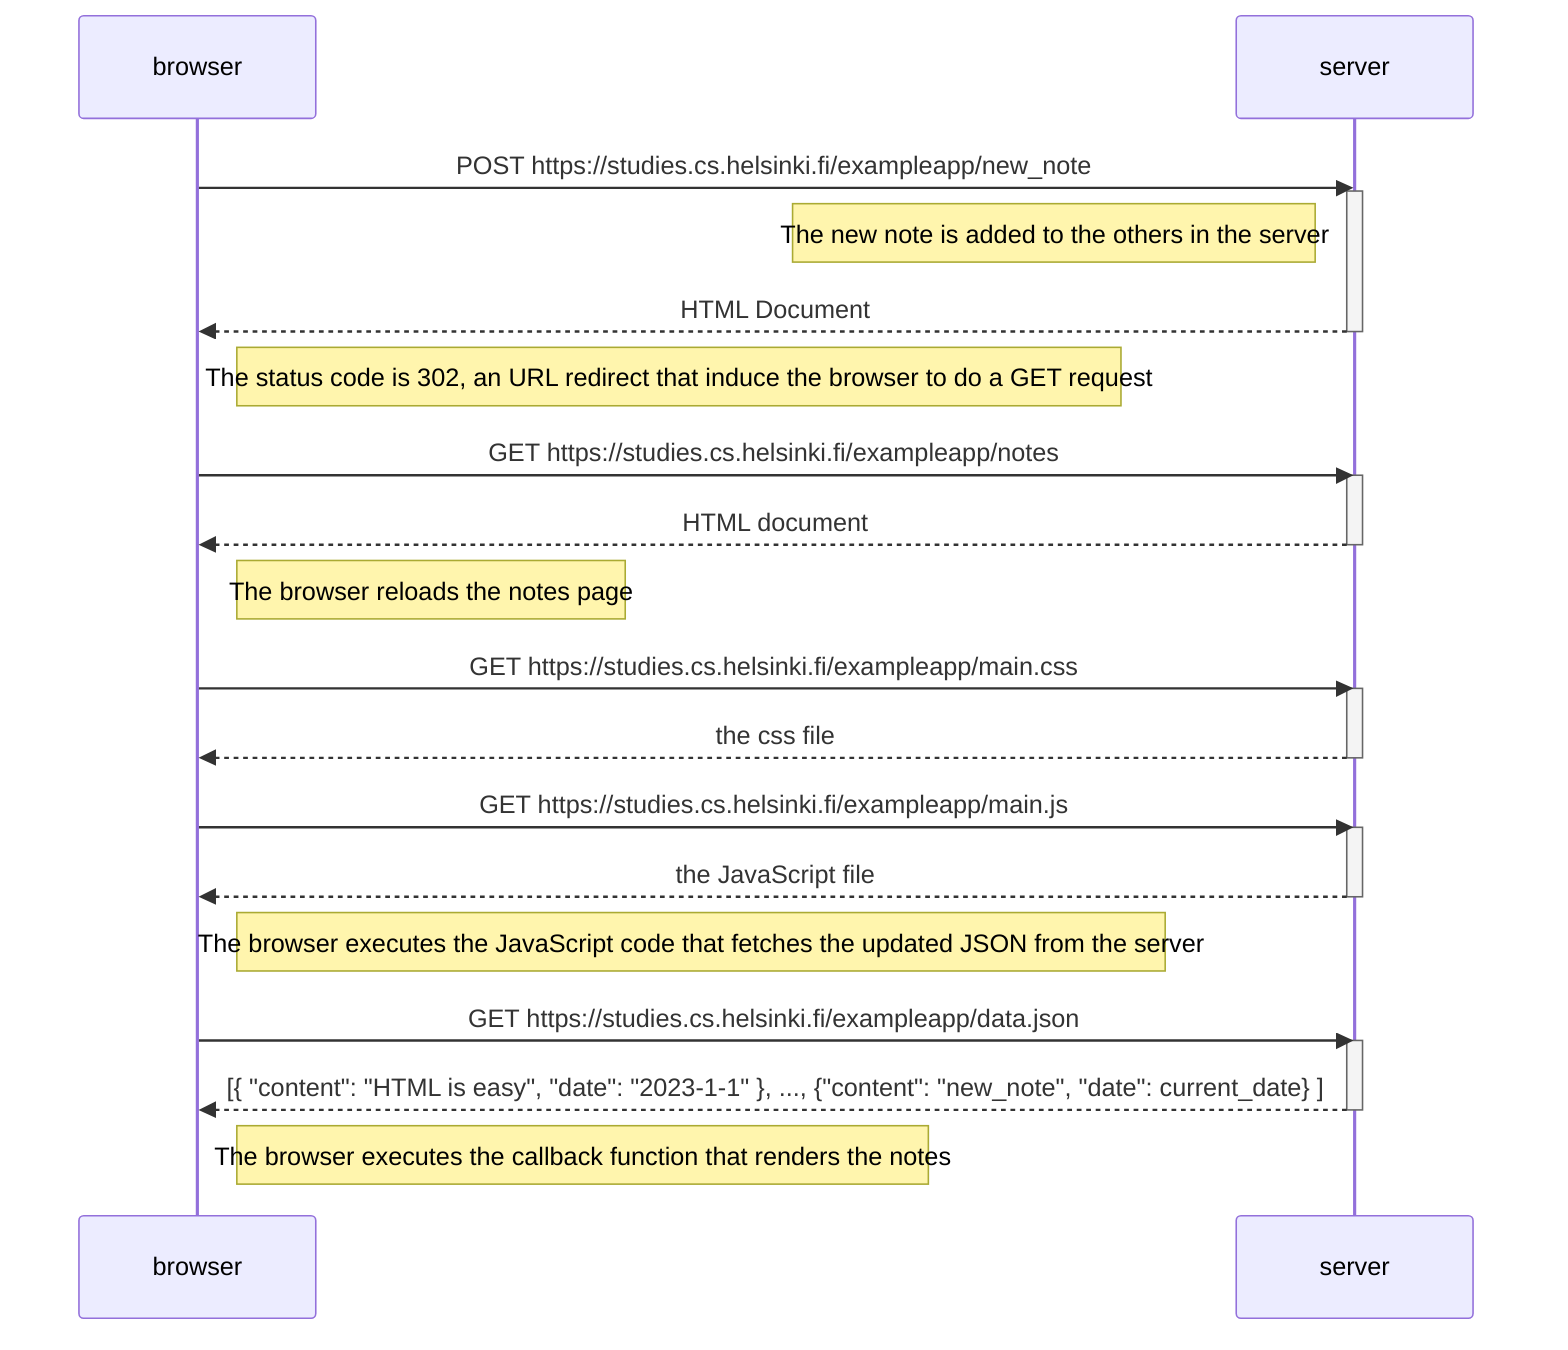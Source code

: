 sequenceDiagram
    participant browser
    participant server

    browser->>server: POST https://studies.cs.helsinki.fi/exampleapp/new_note
    activate server
    Note left of server: The new note is added to the others in the server
    server-->>browser: HTML Document
    deactivate server
    Note right of browser: The status code is 302, an URL redirect that induce the browser to do a GET request

    browser->>server: GET https://studies.cs.helsinki.fi/exampleapp/notes
    activate server
    server-->>browser: HTML document
    deactivate server
    Note right of browser: The browser reloads the notes page

    browser->>server: GET https://studies.cs.helsinki.fi/exampleapp/main.css
    activate server
    server-->>browser: the css file
    deactivate server

    browser->>server: GET https://studies.cs.helsinki.fi/exampleapp/main.js
    activate server
    server-->>browser: the JavaScript file
    deactivate server

    Note right of browser: The browser executes the JavaScript code that fetches the updated JSON from the server

    browser->>server: GET https://studies.cs.helsinki.fi/exampleapp/data.json
    activate server
    server-->>browser: [{ "content": "HTML is easy", "date": "2023-1-1" }, ..., {"content": "new_note", "date": current_date} ]
    deactivate server

    Note right of browser: The browser executes the callback function that renders the notes